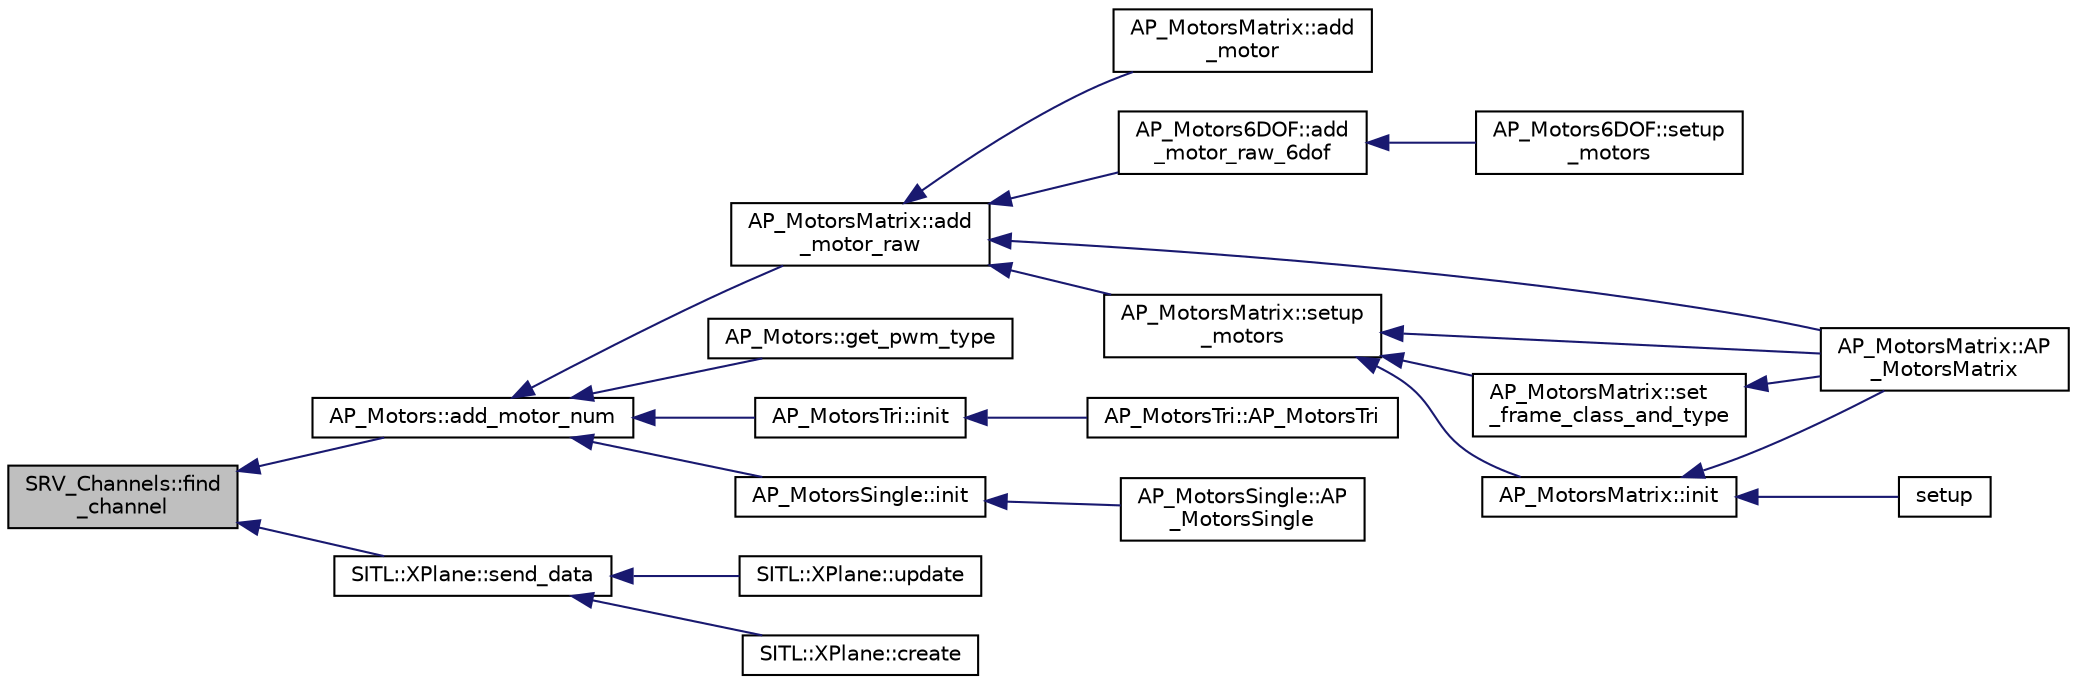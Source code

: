 digraph "SRV_Channels::find_channel"
{
 // INTERACTIVE_SVG=YES
  edge [fontname="Helvetica",fontsize="10",labelfontname="Helvetica",labelfontsize="10"];
  node [fontname="Helvetica",fontsize="10",shape=record];
  rankdir="LR";
  Node1 [label="SRV_Channels::find\l_channel",height=0.2,width=0.4,color="black", fillcolor="grey75", style="filled", fontcolor="black"];
  Node1 -> Node2 [dir="back",color="midnightblue",fontsize="10",style="solid",fontname="Helvetica"];
  Node2 [label="AP_Motors::add_motor_num",height=0.2,width=0.4,color="black", fillcolor="white", style="filled",URL="$classAP__Motors.html#ad0a73edfaa0d7b5c4f325a823c7781f4"];
  Node2 -> Node3 [dir="back",color="midnightblue",fontsize="10",style="solid",fontname="Helvetica"];
  Node3 [label="AP_MotorsMatrix::add\l_motor_raw",height=0.2,width=0.4,color="black", fillcolor="white", style="filled",URL="$classAP__MotorsMatrix.html#a7845148fb3e5acb078d0dc121d75470b"];
  Node3 -> Node4 [dir="back",color="midnightblue",fontsize="10",style="solid",fontname="Helvetica"];
  Node4 [label="AP_MotorsMatrix::add\l_motor",height=0.2,width=0.4,color="black", fillcolor="white", style="filled",URL="$classAP__MotorsMatrix.html#acee5f69304786deff28075ae14eb6a46"];
  Node3 -> Node5 [dir="back",color="midnightblue",fontsize="10",style="solid",fontname="Helvetica"];
  Node5 [label="AP_Motors6DOF::add\l_motor_raw_6dof",height=0.2,width=0.4,color="black", fillcolor="white", style="filled",URL="$classAP__Motors6DOF.html#ac454275ad3ea3fc58279921e7fccd487"];
  Node5 -> Node6 [dir="back",color="midnightblue",fontsize="10",style="solid",fontname="Helvetica"];
  Node6 [label="AP_Motors6DOF::setup\l_motors",height=0.2,width=0.4,color="black", fillcolor="white", style="filled",URL="$classAP__Motors6DOF.html#af9f238b776db93043513ef422c80559d"];
  Node3 -> Node7 [dir="back",color="midnightblue",fontsize="10",style="solid",fontname="Helvetica"];
  Node7 [label="AP_MotorsMatrix::AP\l_MotorsMatrix",height=0.2,width=0.4,color="black", fillcolor="white", style="filled",URL="$classAP__MotorsMatrix.html#a1079a240f98556fe4cb0af7d1d039917",tooltip="Constructor. "];
  Node3 -> Node8 [dir="back",color="midnightblue",fontsize="10",style="solid",fontname="Helvetica"];
  Node8 [label="AP_MotorsMatrix::setup\l_motors",height=0.2,width=0.4,color="black", fillcolor="white", style="filled",URL="$classAP__MotorsMatrix.html#add4cc7528ad5a337f58ec38a64156bd4"];
  Node8 -> Node7 [dir="back",color="midnightblue",fontsize="10",style="solid",fontname="Helvetica"];
  Node8 -> Node9 [dir="back",color="midnightblue",fontsize="10",style="solid",fontname="Helvetica"];
  Node9 [label="AP_MotorsMatrix::init",height=0.2,width=0.4,color="black", fillcolor="white", style="filled",URL="$classAP__MotorsMatrix.html#aac841b5c0bd90818f0dbf5ea523b9ec7"];
  Node9 -> Node7 [dir="back",color="midnightblue",fontsize="10",style="solid",fontname="Helvetica"];
  Node9 -> Node10 [dir="back",color="midnightblue",fontsize="10",style="solid",fontname="Helvetica"];
  Node10 [label="setup",height=0.2,width=0.4,color="black", fillcolor="white", style="filled",URL="$AP__Motors__test_8cpp.html#a4fc01d736fe50cf5b977f755b675f11d"];
  Node8 -> Node11 [dir="back",color="midnightblue",fontsize="10",style="solid",fontname="Helvetica"];
  Node11 [label="AP_MotorsMatrix::set\l_frame_class_and_type",height=0.2,width=0.4,color="black", fillcolor="white", style="filled",URL="$classAP__MotorsMatrix.html#a58482c4eb0d57303b9bd7f7e122e7187"];
  Node11 -> Node7 [dir="back",color="midnightblue",fontsize="10",style="solid",fontname="Helvetica"];
  Node2 -> Node12 [dir="back",color="midnightblue",fontsize="10",style="solid",fontname="Helvetica"];
  Node12 [label="AP_Motors::get_pwm_type",height=0.2,width=0.4,color="black", fillcolor="white", style="filled",URL="$classAP__Motors.html#a03665c7df835ae4b22a34c650819ce27"];
  Node2 -> Node13 [dir="back",color="midnightblue",fontsize="10",style="solid",fontname="Helvetica"];
  Node13 [label="AP_MotorsTri::init",height=0.2,width=0.4,color="black", fillcolor="white", style="filled",URL="$classAP__MotorsTri.html#ab3d9289eccb10b59908b71f5d6deef12"];
  Node13 -> Node14 [dir="back",color="midnightblue",fontsize="10",style="solid",fontname="Helvetica"];
  Node14 [label="AP_MotorsTri::AP_MotorsTri",height=0.2,width=0.4,color="black", fillcolor="white", style="filled",URL="$classAP__MotorsTri.html#a282f48b7e788fbbe5ae835a00937cb02",tooltip="Constructor. "];
  Node2 -> Node15 [dir="back",color="midnightblue",fontsize="10",style="solid",fontname="Helvetica"];
  Node15 [label="AP_MotorsSingle::init",height=0.2,width=0.4,color="black", fillcolor="white", style="filled",URL="$classAP__MotorsSingle.html#a23f9e9dec626aa810d730065eabadbf3"];
  Node15 -> Node16 [dir="back",color="midnightblue",fontsize="10",style="solid",fontname="Helvetica"];
  Node16 [label="AP_MotorsSingle::AP\l_MotorsSingle",height=0.2,width=0.4,color="black", fillcolor="white", style="filled",URL="$classAP__MotorsSingle.html#a93eade83957680ac6f0b01fadc8fbbfa",tooltip="Constructor. "];
  Node1 -> Node17 [dir="back",color="midnightblue",fontsize="10",style="solid",fontname="Helvetica"];
  Node17 [label="SITL::XPlane::send_data",height=0.2,width=0.4,color="black", fillcolor="white", style="filled",URL="$classSITL_1_1XPlane.html#ad8c34b61f0bf45dafc894c9216eecb95"];
  Node17 -> Node18 [dir="back",color="midnightblue",fontsize="10",style="solid",fontname="Helvetica"];
  Node18 [label="SITL::XPlane::update",height=0.2,width=0.4,color="black", fillcolor="white", style="filled",URL="$classSITL_1_1XPlane.html#abc5e72c8fd3445fcb19b6b1d42ec9970"];
  Node17 -> Node19 [dir="back",color="midnightblue",fontsize="10",style="solid",fontname="Helvetica"];
  Node19 [label="SITL::XPlane::create",height=0.2,width=0.4,color="black", fillcolor="white", style="filled",URL="$classSITL_1_1XPlane.html#a5cbab32f016edeff5108ded953c17cbe"];
}
